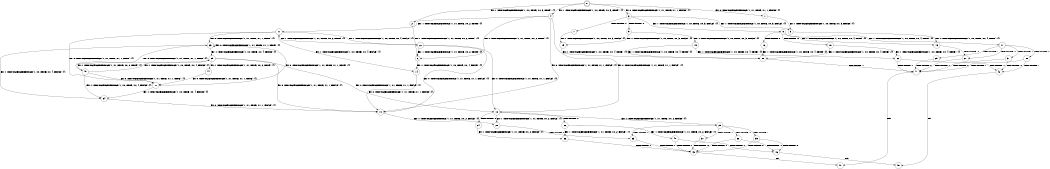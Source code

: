 digraph BCG {
size = "7, 10.5";
center = TRUE;
node [shape = circle];
0 [peripheries = 2];
0 -> 1 [label = "EX !0 !ATOMIC_EXCH_BRANCH (1, +1, TRUE, +1, 1, FALSE) !{}"];
0 -> 2 [label = "EX !1 !ATOMIC_EXCH_BRANCH (1, +0, TRUE, +0, 3, TRUE) !{}"];
0 -> 3 [label = "EX !0 !ATOMIC_EXCH_BRANCH (1, +1, TRUE, +1, 1, FALSE) !{}"];
0 -> 4 [label = "EX !1 !ATOMIC_EXCH_BRANCH (1, +0, TRUE, +0, 3, TRUE) !{}"];
1 -> 5 [label = "EX !1 !ATOMIC_EXCH_BRANCH (1, +0, TRUE, +0, 3, FALSE) !{}"];
2 -> 6 [label = "EX !1 !ATOMIC_EXCH_BRANCH (1, +1, TRUE, +0, 2, TRUE) !{}"];
3 -> 5 [label = "EX !1 !ATOMIC_EXCH_BRANCH (1, +0, TRUE, +0, 3, FALSE) !{}"];
3 -> 7 [label = "TERMINATE !0"];
3 -> 8 [label = "EX !1 !ATOMIC_EXCH_BRANCH (1, +0, TRUE, +0, 3, FALSE) !{}"];
3 -> 9 [label = "TERMINATE !0"];
4 -> 6 [label = "EX !1 !ATOMIC_EXCH_BRANCH (1, +1, TRUE, +0, 2, TRUE) !{}"];
4 -> 10 [label = "EX !0 !ATOMIC_EXCH_BRANCH (1, +1, TRUE, +1, 1, FALSE) !{}"];
4 -> 11 [label = "EX !1 !ATOMIC_EXCH_BRANCH (1, +1, TRUE, +0, 2, TRUE) !{}"];
4 -> 12 [label = "EX !0 !ATOMIC_EXCH_BRANCH (1, +1, TRUE, +1, 1, FALSE) !{}"];
5 -> 13 [label = "EX !1 !ATOMIC_EXCH_BRANCH (1, +0, TRUE, +0, 4, TRUE) !{}"];
6 -> 14 [label = "EX !1 !ATOMIC_EXCH_BRANCH (1, +0, TRUE, +0, 4, FALSE) !{}"];
7 -> 15 [label = "EX !1 !ATOMIC_EXCH_BRANCH (1, +0, TRUE, +0, 3, FALSE) !{}"];
8 -> 13 [label = "EX !1 !ATOMIC_EXCH_BRANCH (1, +0, TRUE, +0, 4, TRUE) !{}"];
8 -> 16 [label = "TERMINATE !0"];
8 -> 17 [label = "EX !1 !ATOMIC_EXCH_BRANCH (1, +0, TRUE, +0, 4, TRUE) !{}"];
8 -> 18 [label = "TERMINATE !0"];
9 -> 15 [label = "EX !1 !ATOMIC_EXCH_BRANCH (1, +0, TRUE, +0, 3, FALSE) !{}"];
9 -> 19 [label = "EX !1 !ATOMIC_EXCH_BRANCH (1, +0, TRUE, +0, 3, FALSE) !{}"];
10 -> 20 [label = "EX !1 !ATOMIC_EXCH_BRANCH (1, +1, TRUE, +0, 2, FALSE) !{}"];
11 -> 14 [label = "EX !1 !ATOMIC_EXCH_BRANCH (1, +0, TRUE, +0, 4, FALSE) !{}"];
11 -> 21 [label = "EX !0 !ATOMIC_EXCH_BRANCH (1, +1, TRUE, +1, 1, TRUE) !{}"];
11 -> 22 [label = "EX !1 !ATOMIC_EXCH_BRANCH (1, +0, TRUE, +0, 4, FALSE) !{}"];
11 -> 23 [label = "EX !0 !ATOMIC_EXCH_BRANCH (1, +1, TRUE, +1, 1, TRUE) !{}"];
12 -> 20 [label = "EX !1 !ATOMIC_EXCH_BRANCH (1, +1, TRUE, +0, 2, FALSE) !{}"];
12 -> 24 [label = "TERMINATE !0"];
12 -> 25 [label = "EX !1 !ATOMIC_EXCH_BRANCH (1, +1, TRUE, +0, 2, FALSE) !{}"];
12 -> 26 [label = "TERMINATE !0"];
13 -> 27 [label = "TERMINATE !0"];
14 -> 10 [label = "EX !0 !ATOMIC_EXCH_BRANCH (1, +1, TRUE, +1, 1, FALSE) !{}"];
15 -> 28 [label = "EX !1 !ATOMIC_EXCH_BRANCH (1, +0, TRUE, +0, 4, TRUE) !{}"];
16 -> 28 [label = "EX !1 !ATOMIC_EXCH_BRANCH (1, +0, TRUE, +0, 4, TRUE) !{}"];
17 -> 27 [label = "TERMINATE !0"];
17 -> 29 [label = "TERMINATE !1"];
17 -> 30 [label = "TERMINATE !0"];
17 -> 31 [label = "TERMINATE !1"];
18 -> 28 [label = "EX !1 !ATOMIC_EXCH_BRANCH (1, +0, TRUE, +0, 4, TRUE) !{}"];
18 -> 32 [label = "EX !1 !ATOMIC_EXCH_BRANCH (1, +0, TRUE, +0, 4, TRUE) !{}"];
19 -> 28 [label = "EX !1 !ATOMIC_EXCH_BRANCH (1, +0, TRUE, +0, 4, TRUE) !{}"];
19 -> 32 [label = "EX !1 !ATOMIC_EXCH_BRANCH (1, +0, TRUE, +0, 4, TRUE) !{}"];
20 -> 33 [label = "TERMINATE !0"];
21 -> 34 [label = "EX !1 !ATOMIC_EXCH_BRANCH (1, +0, TRUE, +0, 4, FALSE) !{}"];
22 -> 6 [label = "EX !1 !ATOMIC_EXCH_BRANCH (1, +1, TRUE, +0, 2, TRUE) !{}"];
22 -> 10 [label = "EX !0 !ATOMIC_EXCH_BRANCH (1, +1, TRUE, +1, 1, FALSE) !{}"];
22 -> 11 [label = "EX !1 !ATOMIC_EXCH_BRANCH (1, +1, TRUE, +0, 2, TRUE) !{}"];
22 -> 12 [label = "EX !0 !ATOMIC_EXCH_BRANCH (1, +1, TRUE, +1, 1, FALSE) !{}"];
23 -> 21 [label = "EX !0 !ATOMIC_EXCH_BRANCH (1, +1, TRUE, +1, 1, TRUE) !{}"];
23 -> 34 [label = "EX !1 !ATOMIC_EXCH_BRANCH (1, +0, TRUE, +0, 4, FALSE) !{}"];
23 -> 23 [label = "EX !0 !ATOMIC_EXCH_BRANCH (1, +1, TRUE, +1, 1, TRUE) !{}"];
23 -> 35 [label = "EX !1 !ATOMIC_EXCH_BRANCH (1, +0, TRUE, +0, 4, FALSE) !{}"];
24 -> 36 [label = "EX !1 !ATOMIC_EXCH_BRANCH (1, +1, TRUE, +0, 2, FALSE) !{}"];
25 -> 33 [label = "TERMINATE !0"];
25 -> 37 [label = "TERMINATE !1"];
25 -> 38 [label = "TERMINATE !0"];
25 -> 39 [label = "TERMINATE !1"];
26 -> 36 [label = "EX !1 !ATOMIC_EXCH_BRANCH (1, +1, TRUE, +0, 2, FALSE) !{}"];
26 -> 40 [label = "EX !1 !ATOMIC_EXCH_BRANCH (1, +1, TRUE, +0, 2, FALSE) !{}"];
27 -> 41 [label = "TERMINATE !1"];
28 -> 41 [label = "TERMINATE !1"];
29 -> 41 [label = "TERMINATE !0"];
30 -> 41 [label = "TERMINATE !1"];
30 -> 42 [label = "TERMINATE !1"];
31 -> 41 [label = "TERMINATE !0"];
31 -> 42 [label = "TERMINATE !0"];
32 -> 41 [label = "TERMINATE !1"];
32 -> 42 [label = "TERMINATE !1"];
33 -> 43 [label = "TERMINATE !1"];
34 -> 10 [label = "EX !0 !ATOMIC_EXCH_BRANCH (1, +1, TRUE, +1, 1, FALSE) !{}"];
35 -> 10 [label = "EX !0 !ATOMIC_EXCH_BRANCH (1, +1, TRUE, +1, 1, FALSE) !{}"];
35 -> 44 [label = "EX !1 !ATOMIC_EXCH_BRANCH (1, +1, TRUE, +0, 2, TRUE) !{}"];
35 -> 12 [label = "EX !0 !ATOMIC_EXCH_BRANCH (1, +1, TRUE, +1, 1, FALSE) !{}"];
35 -> 45 [label = "EX !1 !ATOMIC_EXCH_BRANCH (1, +1, TRUE, +0, 2, TRUE) !{}"];
36 -> 43 [label = "TERMINATE !1"];
37 -> 43 [label = "TERMINATE !0"];
38 -> 43 [label = "TERMINATE !1"];
38 -> 46 [label = "TERMINATE !1"];
39 -> 43 [label = "TERMINATE !0"];
39 -> 46 [label = "TERMINATE !0"];
40 -> 43 [label = "TERMINATE !1"];
40 -> 46 [label = "TERMINATE !1"];
41 -> 47 [label = "exit"];
42 -> 48 [label = "exit"];
43 -> 47 [label = "exit"];
44 -> 21 [label = "EX !0 !ATOMIC_EXCH_BRANCH (1, +1, TRUE, +1, 1, TRUE) !{}"];
45 -> 21 [label = "EX !0 !ATOMIC_EXCH_BRANCH (1, +1, TRUE, +1, 1, TRUE) !{}"];
45 -> 34 [label = "EX !1 !ATOMIC_EXCH_BRANCH (1, +0, TRUE, +0, 4, FALSE) !{}"];
45 -> 23 [label = "EX !0 !ATOMIC_EXCH_BRANCH (1, +1, TRUE, +1, 1, TRUE) !{}"];
45 -> 35 [label = "EX !1 !ATOMIC_EXCH_BRANCH (1, +0, TRUE, +0, 4, FALSE) !{}"];
46 -> 48 [label = "exit"];
}
